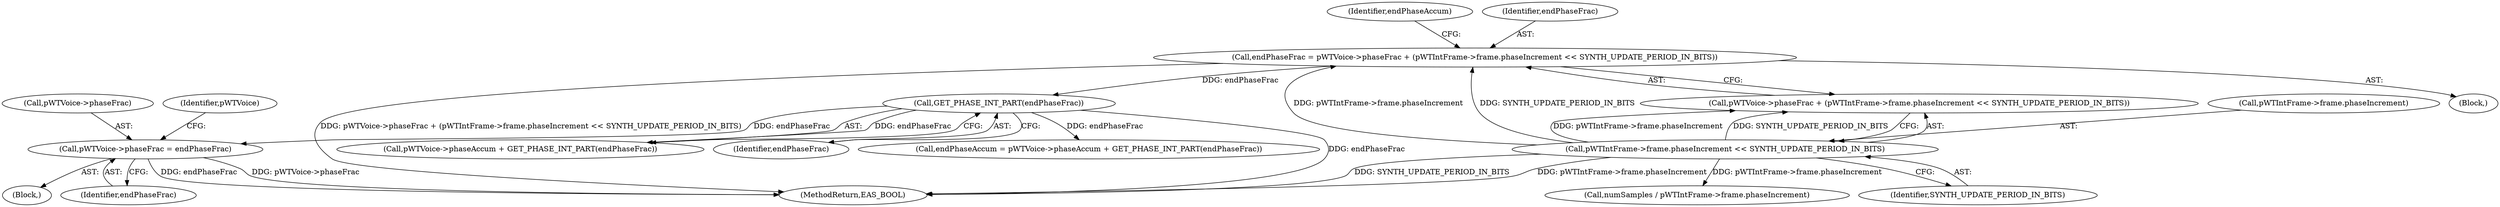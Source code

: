 digraph "0_Android_3ac044334c3ff6a61cb4238ff3ddaf17c7efcf49_5@pointer" {
"1000216" [label="(Call,pWTVoice->phaseFrac = endPhaseFrac)"];
"1000138" [label="(Call,GET_PHASE_INT_PART(endPhaseFrac))"];
"1000119" [label="(Call,endPhaseFrac = pWTVoice->phaseFrac + (pWTIntFrame->frame.phaseIncrement << SYNTH_UPDATE_PERIOD_IN_BITS))"];
"1000125" [label="(Call,pWTIntFrame->frame.phaseIncrement << SYNTH_UPDATE_PERIOD_IN_BITS)"];
"1000121" [label="(Call,pWTVoice->phaseFrac + (pWTIntFrame->frame.phaseIncrement << SYNTH_UPDATE_PERIOD_IN_BITS))"];
"1000215" [label="(Block,)"];
"1000138" [label="(Call,GET_PHASE_INT_PART(endPhaseFrac))"];
"1000228" [label="(MethodReturn,EAS_BOOL)"];
"1000220" [label="(Identifier,endPhaseFrac)"];
"1000134" [label="(Call,pWTVoice->phaseAccum + GET_PHASE_INT_PART(endPhaseFrac))"];
"1000119" [label="(Call,endPhaseFrac = pWTVoice->phaseFrac + (pWTIntFrame->frame.phaseIncrement << SYNTH_UPDATE_PERIOD_IN_BITS))"];
"1000133" [label="(Identifier,endPhaseAccum)"];
"1000111" [label="(Block,)"];
"1000125" [label="(Call,pWTIntFrame->frame.phaseIncrement << SYNTH_UPDATE_PERIOD_IN_BITS)"];
"1000126" [label="(Call,pWTIntFrame->frame.phaseIncrement)"];
"1000182" [label="(Call,numSamples / pWTIntFrame->frame.phaseIncrement)"];
"1000216" [label="(Call,pWTVoice->phaseFrac = endPhaseFrac)"];
"1000120" [label="(Identifier,endPhaseFrac)"];
"1000139" [label="(Identifier,endPhaseFrac)"];
"1000131" [label="(Identifier,SYNTH_UPDATE_PERIOD_IN_BITS)"];
"1000132" [label="(Call,endPhaseAccum = pWTVoice->phaseAccum + GET_PHASE_INT_PART(endPhaseFrac))"];
"1000223" [label="(Identifier,pWTVoice)"];
"1000217" [label="(Call,pWTVoice->phaseFrac)"];
"1000216" -> "1000215"  [label="AST: "];
"1000216" -> "1000220"  [label="CFG: "];
"1000217" -> "1000216"  [label="AST: "];
"1000220" -> "1000216"  [label="AST: "];
"1000223" -> "1000216"  [label="CFG: "];
"1000216" -> "1000228"  [label="DDG: pWTVoice->phaseFrac"];
"1000216" -> "1000228"  [label="DDG: endPhaseFrac"];
"1000138" -> "1000216"  [label="DDG: endPhaseFrac"];
"1000138" -> "1000134"  [label="AST: "];
"1000138" -> "1000139"  [label="CFG: "];
"1000139" -> "1000138"  [label="AST: "];
"1000134" -> "1000138"  [label="CFG: "];
"1000138" -> "1000228"  [label="DDG: endPhaseFrac"];
"1000138" -> "1000132"  [label="DDG: endPhaseFrac"];
"1000138" -> "1000134"  [label="DDG: endPhaseFrac"];
"1000119" -> "1000138"  [label="DDG: endPhaseFrac"];
"1000119" -> "1000111"  [label="AST: "];
"1000119" -> "1000121"  [label="CFG: "];
"1000120" -> "1000119"  [label="AST: "];
"1000121" -> "1000119"  [label="AST: "];
"1000133" -> "1000119"  [label="CFG: "];
"1000119" -> "1000228"  [label="DDG: pWTVoice->phaseFrac + (pWTIntFrame->frame.phaseIncrement << SYNTH_UPDATE_PERIOD_IN_BITS)"];
"1000125" -> "1000119"  [label="DDG: pWTIntFrame->frame.phaseIncrement"];
"1000125" -> "1000119"  [label="DDG: SYNTH_UPDATE_PERIOD_IN_BITS"];
"1000125" -> "1000121"  [label="AST: "];
"1000125" -> "1000131"  [label="CFG: "];
"1000126" -> "1000125"  [label="AST: "];
"1000131" -> "1000125"  [label="AST: "];
"1000121" -> "1000125"  [label="CFG: "];
"1000125" -> "1000228"  [label="DDG: pWTIntFrame->frame.phaseIncrement"];
"1000125" -> "1000228"  [label="DDG: SYNTH_UPDATE_PERIOD_IN_BITS"];
"1000125" -> "1000121"  [label="DDG: pWTIntFrame->frame.phaseIncrement"];
"1000125" -> "1000121"  [label="DDG: SYNTH_UPDATE_PERIOD_IN_BITS"];
"1000125" -> "1000182"  [label="DDG: pWTIntFrame->frame.phaseIncrement"];
}
